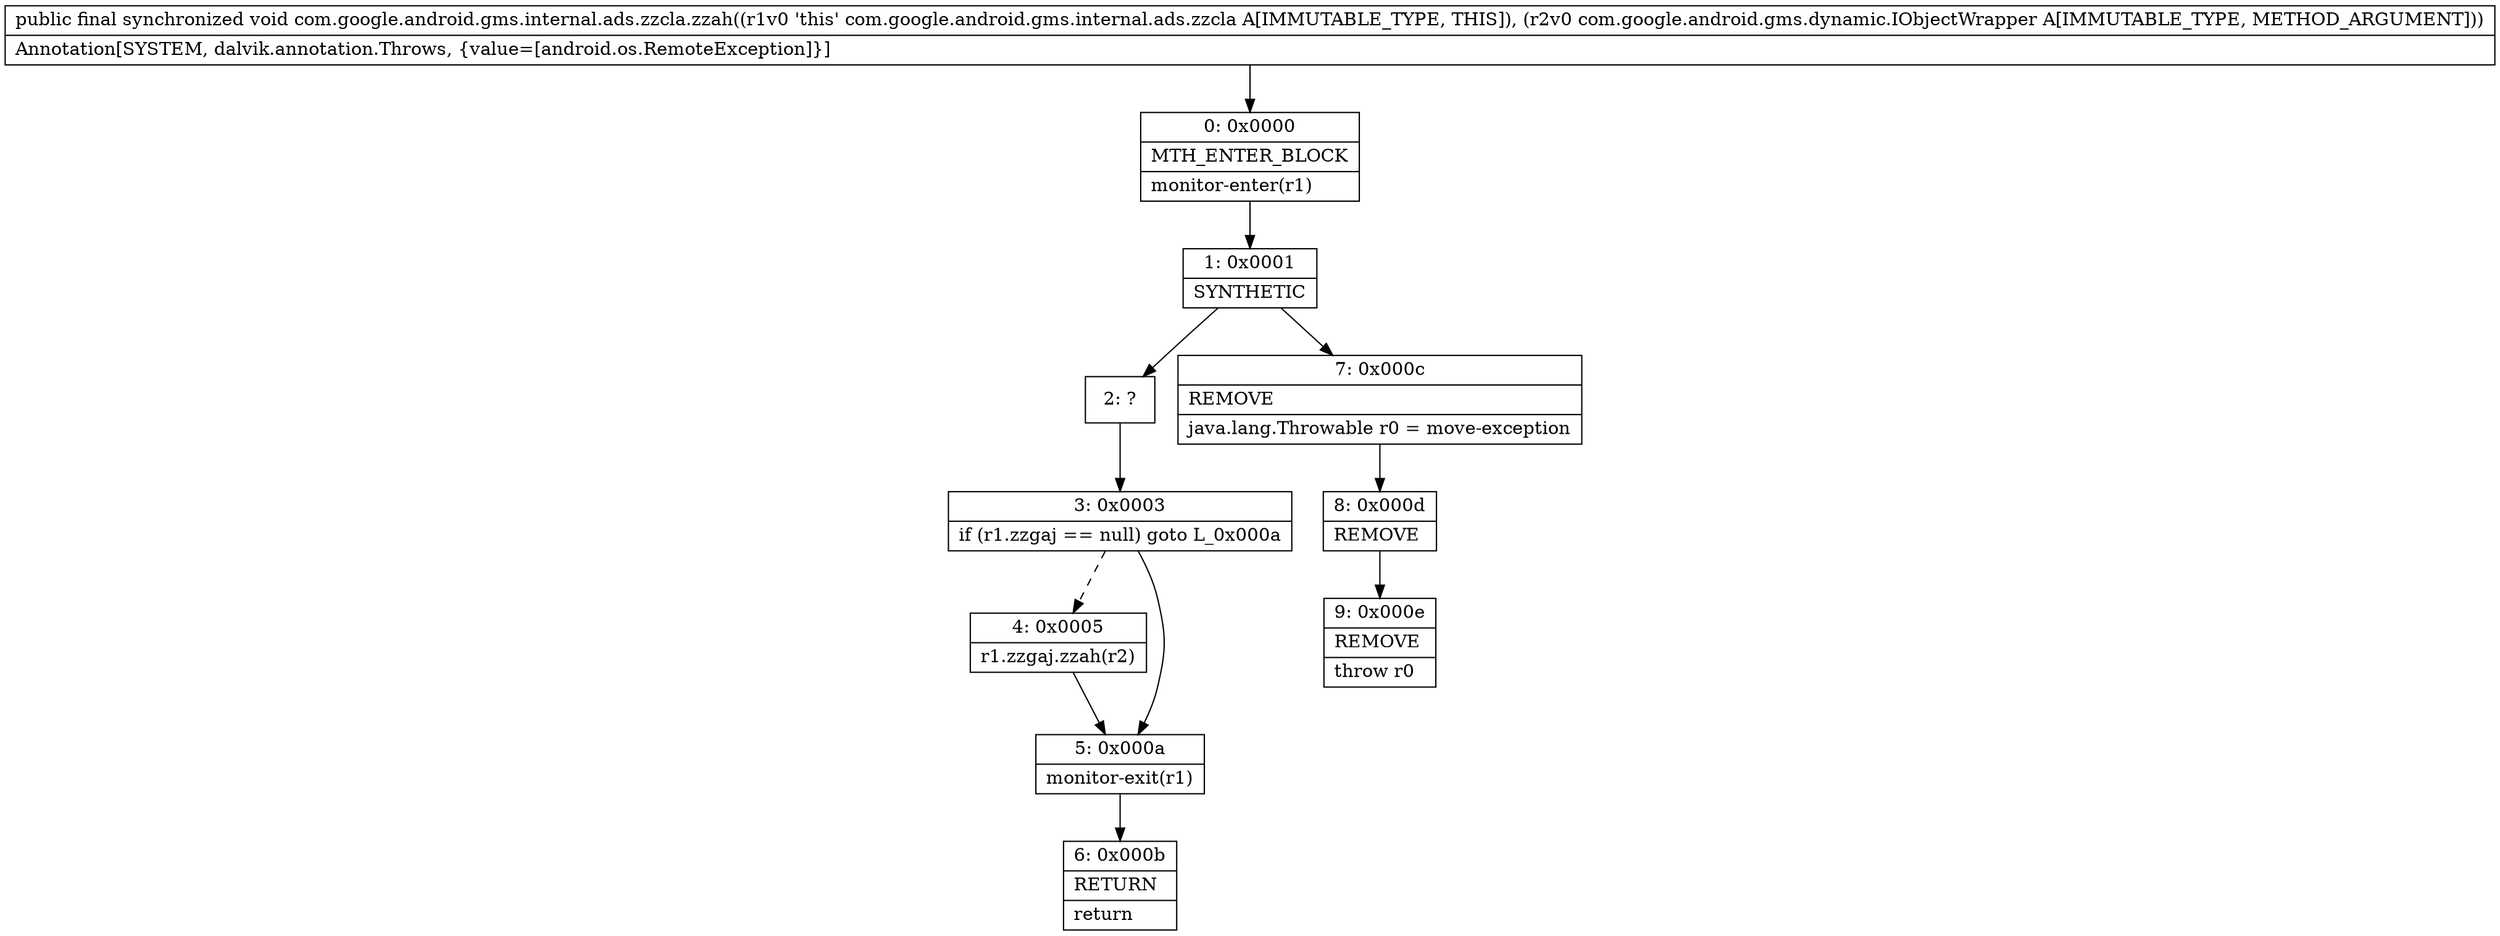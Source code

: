 digraph "CFG forcom.google.android.gms.internal.ads.zzcla.zzah(Lcom\/google\/android\/gms\/dynamic\/IObjectWrapper;)V" {
Node_0 [shape=record,label="{0\:\ 0x0000|MTH_ENTER_BLOCK\l|monitor\-enter(r1)\l}"];
Node_1 [shape=record,label="{1\:\ 0x0001|SYNTHETIC\l}"];
Node_2 [shape=record,label="{2\:\ ?}"];
Node_3 [shape=record,label="{3\:\ 0x0003|if (r1.zzgaj == null) goto L_0x000a\l}"];
Node_4 [shape=record,label="{4\:\ 0x0005|r1.zzgaj.zzah(r2)\l}"];
Node_5 [shape=record,label="{5\:\ 0x000a|monitor\-exit(r1)\l}"];
Node_6 [shape=record,label="{6\:\ 0x000b|RETURN\l|return\l}"];
Node_7 [shape=record,label="{7\:\ 0x000c|REMOVE\l|java.lang.Throwable r0 = move\-exception\l}"];
Node_8 [shape=record,label="{8\:\ 0x000d|REMOVE\l}"];
Node_9 [shape=record,label="{9\:\ 0x000e|REMOVE\l|throw r0\l}"];
MethodNode[shape=record,label="{public final synchronized void com.google.android.gms.internal.ads.zzcla.zzah((r1v0 'this' com.google.android.gms.internal.ads.zzcla A[IMMUTABLE_TYPE, THIS]), (r2v0 com.google.android.gms.dynamic.IObjectWrapper A[IMMUTABLE_TYPE, METHOD_ARGUMENT]))  | Annotation[SYSTEM, dalvik.annotation.Throws, \{value=[android.os.RemoteException]\}]\l}"];
MethodNode -> Node_0;
Node_0 -> Node_1;
Node_1 -> Node_2;
Node_1 -> Node_7;
Node_2 -> Node_3;
Node_3 -> Node_4[style=dashed];
Node_3 -> Node_5;
Node_4 -> Node_5;
Node_5 -> Node_6;
Node_7 -> Node_8;
Node_8 -> Node_9;
}

